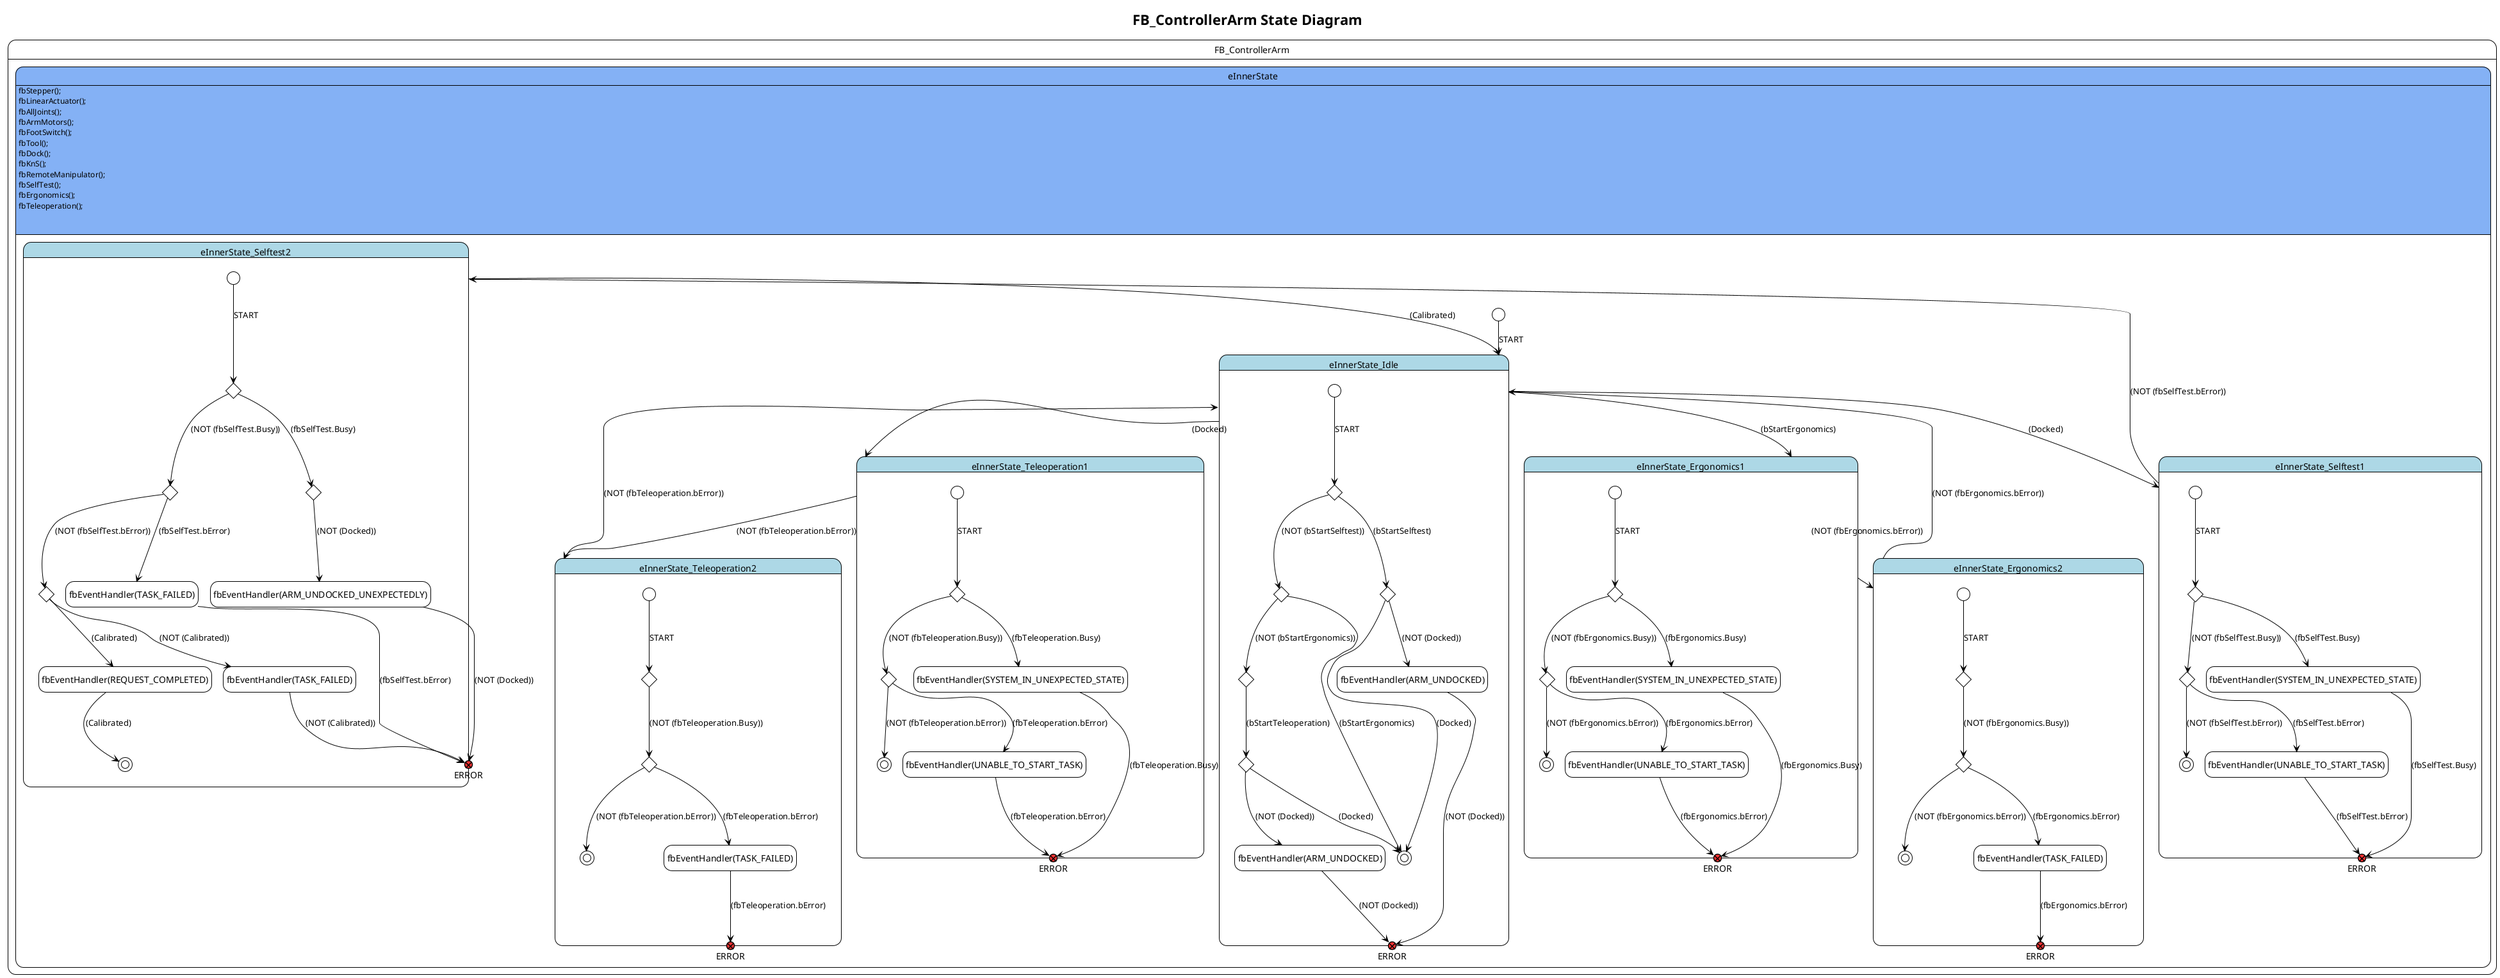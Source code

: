 @startuml State Diagram

!theme plain
'skin rose
'left to right direction
hide empty description
'!theme reddress-lightgreen
title FB_ControllerArm State Diagram



state FB_ControllerArm{

state eInnerState #84b1f5 {
	[*] --> eInnerState_Idle : START
	state eInnerState_Idle #lightblue {
state "ERROR" as eInnerState_Idle_ERROR <<exitPoint>> #ff3333
	state eInnerState_Idle_Node_0 <<choice>>
	[*] ---> eInnerState_Idle_Node_0 : START
		state eInnerState_Idle_Node_1 <<choice>>
	eInnerState_Idle_Node_1 ---> [*] : (Docked)
		state "fbEventHandler(ARM_UNDOCKED)" as eInnerState_Idle_Node_2 
	state eInnerState_Idle_Node_3 <<choice>>
	eInnerState_Idle_Node_3 ---> [*] : (bStartErgonomics)
	state eInnerState_Idle_Node_4 <<choice>>
		state eInnerState_Idle_Node_5 <<choice>>
	eInnerState_Idle_Node_5 ---> [*] : (Docked)
		state "fbEventHandler(ARM_UNDOCKED)" as eInnerState_Idle_Node_6 
	}
	state eInnerState_Selftest1 #lightblue {
state "ERROR" as eInnerState_Selftest1_ERROR <<exitPoint>> #ff3333
	state eInnerState_Selftest1_Node_0 <<choice>>
	[*] ---> eInnerState_Selftest1_Node_0 : START
	state "fbEventHandler(SYSTEM_IN_UNEXPECTED_STATE)" as eInnerState_Selftest1_Node_1 
		state eInnerState_Selftest1_Node_2 <<choice>>
		state "fbEventHandler(UNABLE_TO_START_TASK)" as eInnerState_Selftest1_Node_3 
	eInnerState_Selftest1_Node_2 ---> [*] : (NOT (fbSelfTest.bError))
	}
	state eInnerState_Selftest2 #lightblue {
state "ERROR" as eInnerState_Selftest2_ERROR <<exitPoint>> #ff3333
	state eInnerState_Selftest2_Node_0 <<choice>>
	[*] ---> eInnerState_Selftest2_Node_0 : START
		state eInnerState_Selftest2_Node_1 <<choice>>
		state "fbEventHandler(ARM_UNDOCKED_UNEXPECTEDLY)" as eInnerState_Selftest2_Node_2 
		state eInnerState_Selftest2_Node_3 <<choice>>
		state "fbEventHandler(TASK_FAILED)" as eInnerState_Selftest2_Node_4 
			state eInnerState_Selftest2_Node_5 <<choice>>
			state "fbEventHandler(REQUEST_COMPLETED)" as eInnerState_Selftest2_Node_6 
	eInnerState_Selftest2_Node_6 ---> [*] : (Calibrated)
			state "fbEventHandler(TASK_FAILED)" as eInnerState_Selftest2_Node_7 
	}
	state eInnerState_Ergonomics1 #lightblue {
state "ERROR" as eInnerState_Ergonomics1_ERROR <<exitPoint>> #ff3333
	state eInnerState_Ergonomics1_Node_0 <<choice>>
	[*] ---> eInnerState_Ergonomics1_Node_0 : START
	state "fbEventHandler(SYSTEM_IN_UNEXPECTED_STATE)" as eInnerState_Ergonomics1_Node_1 
		state eInnerState_Ergonomics1_Node_2 <<choice>>
		state "fbEventHandler(UNABLE_TO_START_TASK)" as eInnerState_Ergonomics1_Node_3 
	eInnerState_Ergonomics1_Node_2 ---> [*] : (NOT (fbErgonomics.bError))
	}
	state eInnerState_Ergonomics2 #lightblue {
state "ERROR" as eInnerState_Ergonomics2_ERROR <<exitPoint>> #ff3333
	state eInnerState_Ergonomics2_Node_0 <<choice>>
	[*] ---> eInnerState_Ergonomics2_Node_0 : START
		state eInnerState_Ergonomics2_Node_1 <<choice>>
		state "fbEventHandler(TASK_FAILED)" as eInnerState_Ergonomics2_Node_2 
	eInnerState_Ergonomics2_Node_1 ---> [*] : (NOT (fbErgonomics.bError))
	}
	state eInnerState_Teleoperation1 #lightblue {
state "ERROR" as eInnerState_Teleoperation1_ERROR <<exitPoint>> #ff3333
	state eInnerState_Teleoperation1_Node_0 <<choice>>
	[*] ---> eInnerState_Teleoperation1_Node_0 : START
	state "fbEventHandler(SYSTEM_IN_UNEXPECTED_STATE)" as eInnerState_Teleoperation1_Node_1 
		state eInnerState_Teleoperation1_Node_2 <<choice>>
		state "fbEventHandler(UNABLE_TO_START_TASK)" as eInnerState_Teleoperation1_Node_3 
	eInnerState_Teleoperation1_Node_2 ---> [*] : (NOT (fbTeleoperation.bError))
	}
	state eInnerState_Teleoperation2 #lightblue {
state "ERROR" as eInnerState_Teleoperation2_ERROR <<exitPoint>> #ff3333
	state eInnerState_Teleoperation2_Node_0 <<choice>>
	[*] ---> eInnerState_Teleoperation2_Node_0 : START
		state eInnerState_Teleoperation2_Node_1 <<choice>>
		state "fbEventHandler(TASK_FAILED)" as eInnerState_Teleoperation2_Node_2 
	eInnerState_Teleoperation2_Node_1 ---> [*] : (NOT (fbTeleoperation.bError))
	}
	}
	eInnerState_Idle_Node_0 ---> eInnerState_Idle_Node_1 : (bStartSelftest)
	eInnerState_Idle ---> eInnerState_Selftest1 : (Docked)
	eInnerState_Idle_Node_1 ---> eInnerState_Idle_Node_2 : (NOT (Docked))
	eInnerState_Idle_Node_2 ---> eInnerState_Idle_ERROR : (NOT (Docked))
	eInnerState_Idle_Node_0 ---> eInnerState_Idle_Node_3 : (NOT (bStartSelftest))
	eInnerState_Idle ---> eInnerState_Ergonomics1 : (bStartErgonomics)
	eInnerState_Idle_Node_3 ---> eInnerState_Idle_Node_4 : (NOT (bStartErgonomics))
	eInnerState_Idle_Node_4 ---> eInnerState_Idle_Node_5 : (bStartTeleoperation)
	eInnerState_Idle ---> eInnerState_Teleoperation1 : (Docked)
	eInnerState_Idle_Node_5 ---> eInnerState_Idle_Node_6 : (NOT (Docked))
	eInnerState_Idle_Node_6 ---> eInnerState_Idle_ERROR : (NOT (Docked))
	eInnerState_Selftest1_Node_0 ---> eInnerState_Selftest1_Node_1 : (fbSelfTest.Busy)
	eInnerState_Selftest1_Node_1 ---> eInnerState_Selftest1_ERROR : (fbSelfTest.Busy)
	eInnerState_Selftest1_Node_0 ---> eInnerState_Selftest1_Node_2 : (NOT (fbSelfTest.Busy))
	eInnerState_Selftest1_Node_2 ---> eInnerState_Selftest1_Node_3 : (fbSelfTest.bError)
	eInnerState_Selftest1_Node_3 ---> eInnerState_Selftest1_ERROR : (fbSelfTest.bError)
	eInnerState_Selftest1 ---> eInnerState_Selftest2 : (NOT (fbSelfTest.bError))
	eInnerState_Selftest2_Node_0 ---> eInnerState_Selftest2_Node_1 : (fbSelfTest.Busy)
	eInnerState_Selftest2_Node_1 ---> eInnerState_Selftest2_Node_2 : (NOT (Docked))
	eInnerState_Selftest2_Node_2 ---> eInnerState_Selftest2_ERROR : (NOT (Docked))
	eInnerState_Selftest2_Node_0 ---> eInnerState_Selftest2_Node_3 : (NOT (fbSelfTest.Busy))
	eInnerState_Selftest2_Node_3 ---> eInnerState_Selftest2_Node_4 : (fbSelfTest.bError)
	eInnerState_Selftest2_Node_4 ---> eInnerState_Selftest2_ERROR : (fbSelfTest.bError)
	eInnerState_Selftest2_Node_3 ---> eInnerState_Selftest2_Node_5 : (NOT (fbSelfTest.bError))
	eInnerState_Selftest2_Node_5 ---> eInnerState_Selftest2_Node_6 : (Calibrated)
	eInnerState_Selftest2 ---> eInnerState_Idle : (Calibrated)
	eInnerState_Selftest2_Node_5 ---> eInnerState_Selftest2_Node_7 : (NOT (Calibrated))
	eInnerState_Selftest2_Node_7 ---> eInnerState_Selftest2_ERROR : (NOT (Calibrated))
	eInnerState_Ergonomics1_Node_0 ---> eInnerState_Ergonomics1_Node_1 : (fbErgonomics.Busy)
	eInnerState_Ergonomics1_Node_1 ---> eInnerState_Ergonomics1_ERROR : (fbErgonomics.Busy)
	eInnerState_Ergonomics1_Node_0 ---> eInnerState_Ergonomics1_Node_2 : (NOT (fbErgonomics.Busy))
	eInnerState_Ergonomics1_Node_2 ---> eInnerState_Ergonomics1_Node_3 : (fbErgonomics.bError)
	eInnerState_Ergonomics1_Node_3 ---> eInnerState_Ergonomics1_ERROR : (fbErgonomics.bError)
	eInnerState_Ergonomics1 ---> eInnerState_Ergonomics2 : (NOT (fbErgonomics.bError))
	eInnerState_Ergonomics2_Node_0 ---> eInnerState_Ergonomics2_Node_1 : (NOT (fbErgonomics.Busy))
	eInnerState_Ergonomics2_Node_1 ---> eInnerState_Ergonomics2_Node_2 : (fbErgonomics.bError)
	eInnerState_Ergonomics2_Node_2 ---> eInnerState_Ergonomics2_ERROR : (fbErgonomics.bError)
	eInnerState_Ergonomics2 ---> eInnerState_Idle : (NOT (fbErgonomics.bError))
	eInnerState_Teleoperation1_Node_0 ---> eInnerState_Teleoperation1_Node_1 : (fbTeleoperation.Busy)
	eInnerState_Teleoperation1_Node_1 ---> eInnerState_Teleoperation1_ERROR : (fbTeleoperation.Busy)
	eInnerState_Teleoperation1_Node_0 ---> eInnerState_Teleoperation1_Node_2 : (NOT (fbTeleoperation.Busy))
	eInnerState_Teleoperation1_Node_2 ---> eInnerState_Teleoperation1_Node_3 : (fbTeleoperation.bError)
	eInnerState_Teleoperation1_Node_3 ---> eInnerState_Teleoperation1_ERROR : (fbTeleoperation.bError)
	eInnerState_Teleoperation1 ---> eInnerState_Teleoperation2 : (NOT (fbTeleoperation.bError))
	eInnerState_Teleoperation2_Node_0 ---> eInnerState_Teleoperation2_Node_1 : (NOT (fbTeleoperation.Busy))
	eInnerState_Teleoperation2_Node_1 ---> eInnerState_Teleoperation2_Node_2 : (fbTeleoperation.bError)
	eInnerState_Teleoperation2_Node_2 ---> eInnerState_Teleoperation2_ERROR : (fbTeleoperation.bError)
	eInnerState_Teleoperation2 ---> eInnerState_Idle : (NOT (fbTeleoperation.bError))
eInnerState : fbStepper();\nfbLinearActuator();\nfbAllJoints();\nfbArmMotors();\nfbFootSwitch();\nfbTool();\nfbDock();\nfbKnS();\nfbRemoteManipulator();\nfbSelfTest();\nfbErgonomics();\nfbTeleoperation();\n
eInnerState : 


}

@enduml
